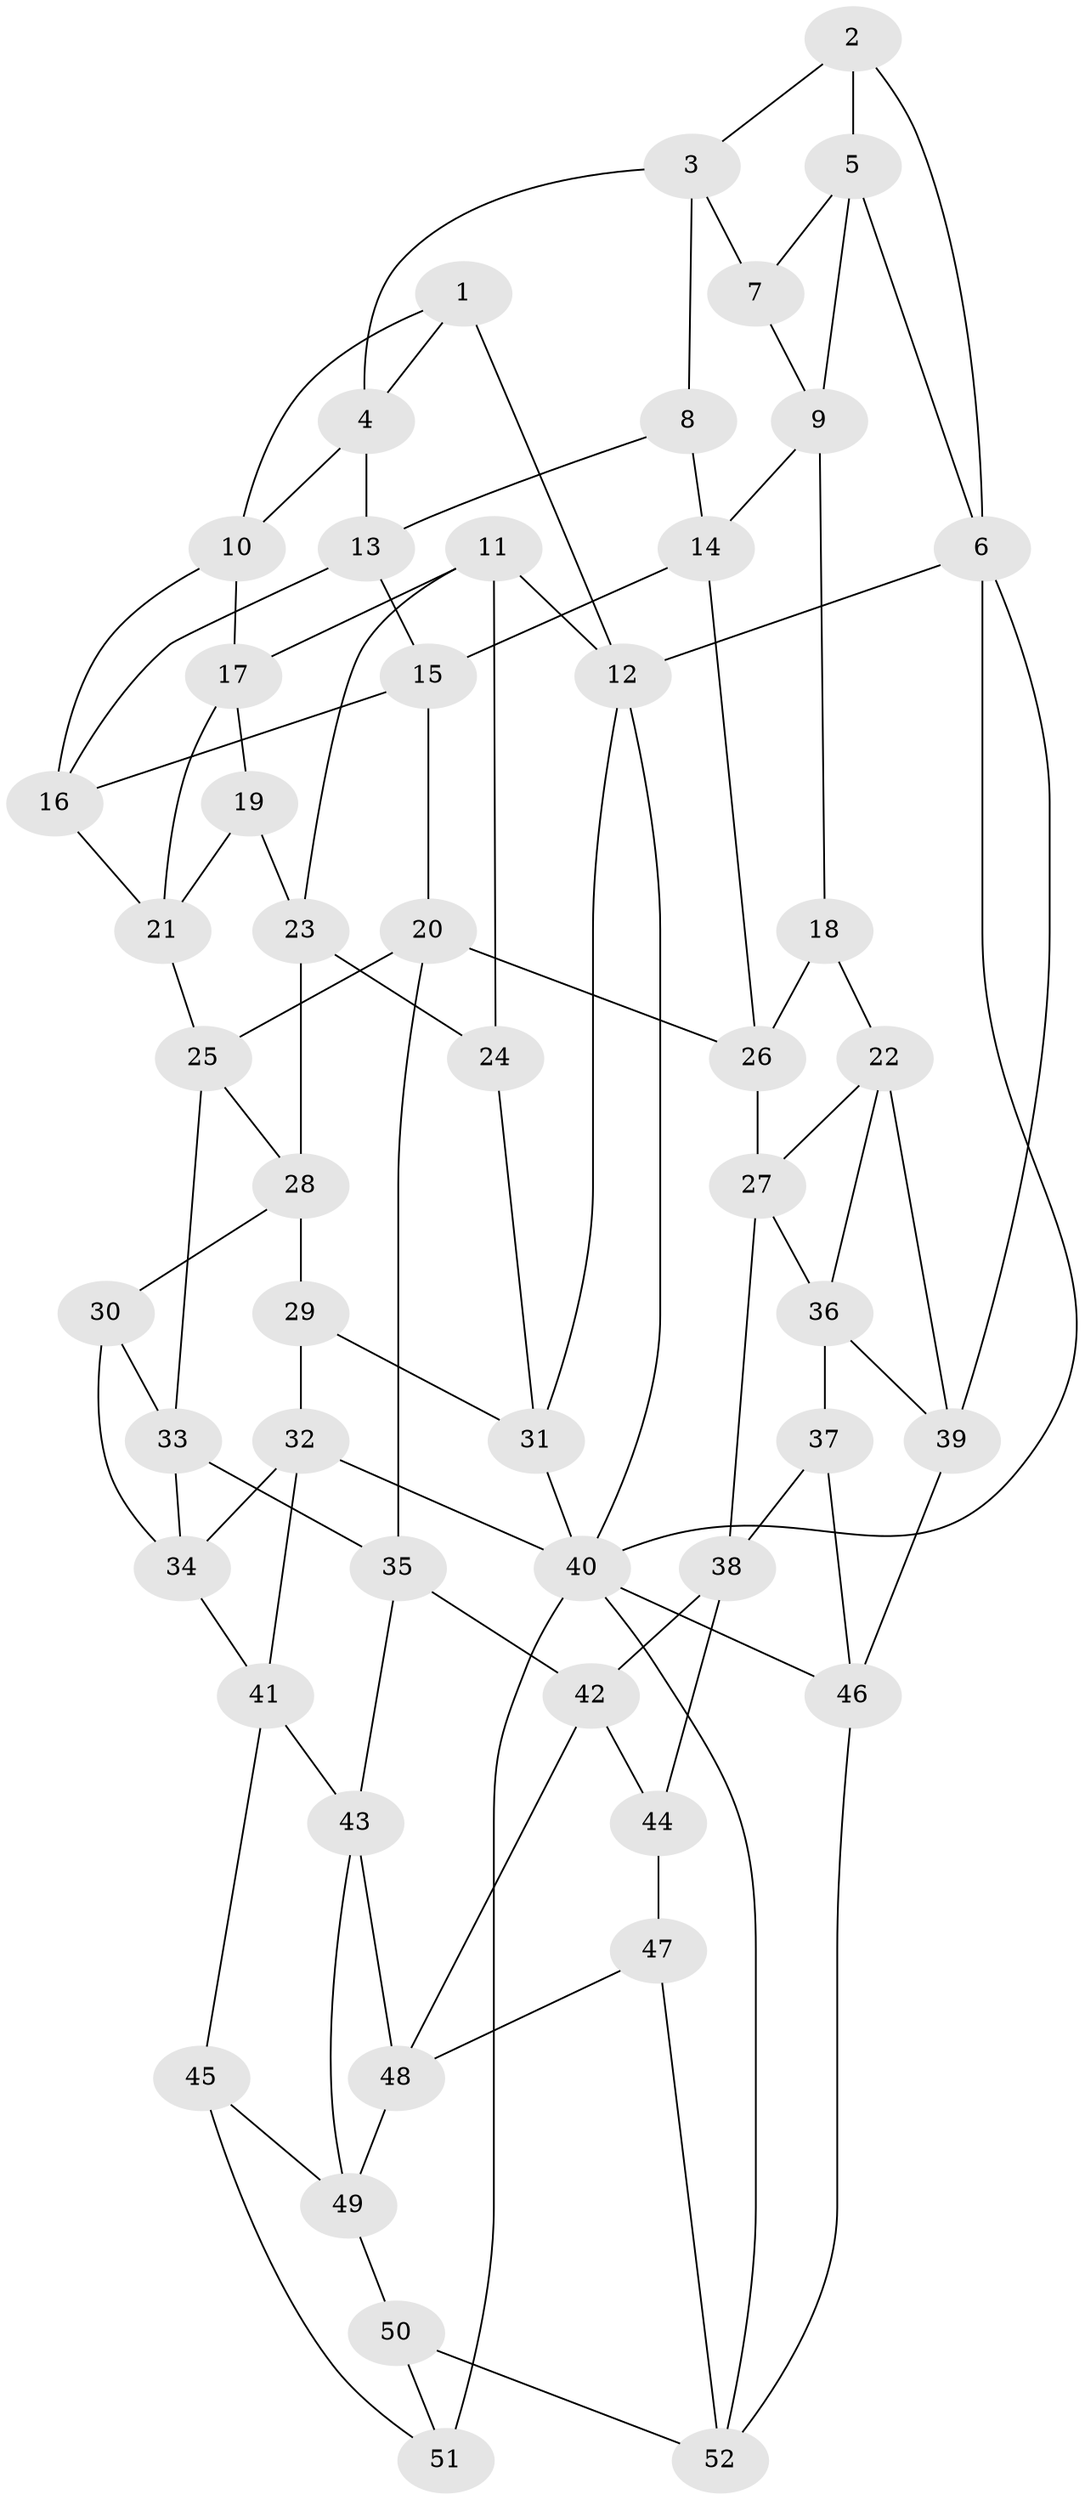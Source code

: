 // original degree distribution, {3: 0.028846153846153848, 6: 0.21153846153846154, 5: 0.5480769230769231, 4: 0.21153846153846154}
// Generated by graph-tools (version 1.1) at 2025/51/03/09/25 03:51:04]
// undirected, 52 vertices, 99 edges
graph export_dot {
graph [start="1"]
  node [color=gray90,style=filled];
  1;
  2;
  3;
  4;
  5;
  6;
  7;
  8;
  9;
  10;
  11;
  12;
  13;
  14;
  15;
  16;
  17;
  18;
  19;
  20;
  21;
  22;
  23;
  24;
  25;
  26;
  27;
  28;
  29;
  30;
  31;
  32;
  33;
  34;
  35;
  36;
  37;
  38;
  39;
  40;
  41;
  42;
  43;
  44;
  45;
  46;
  47;
  48;
  49;
  50;
  51;
  52;
  1 -- 4 [weight=1.0];
  1 -- 10 [weight=1.0];
  1 -- 12 [weight=1.0];
  2 -- 3 [weight=1.0];
  2 -- 5 [weight=1.0];
  2 -- 6 [weight=1.0];
  3 -- 4 [weight=1.0];
  3 -- 7 [weight=1.0];
  3 -- 8 [weight=1.0];
  4 -- 10 [weight=1.0];
  4 -- 13 [weight=1.0];
  5 -- 6 [weight=1.0];
  5 -- 7 [weight=1.0];
  5 -- 9 [weight=1.0];
  6 -- 12 [weight=1.0];
  6 -- 39 [weight=1.0];
  6 -- 40 [weight=1.0];
  7 -- 9 [weight=1.0];
  8 -- 13 [weight=1.0];
  8 -- 14 [weight=1.0];
  9 -- 14 [weight=1.0];
  9 -- 18 [weight=1.0];
  10 -- 16 [weight=1.0];
  10 -- 17 [weight=1.0];
  11 -- 12 [weight=1.0];
  11 -- 17 [weight=1.0];
  11 -- 23 [weight=1.0];
  11 -- 24 [weight=1.0];
  12 -- 31 [weight=1.0];
  12 -- 40 [weight=1.0];
  13 -- 15 [weight=1.0];
  13 -- 16 [weight=1.0];
  14 -- 15 [weight=1.0];
  14 -- 26 [weight=1.0];
  15 -- 16 [weight=1.0];
  15 -- 20 [weight=1.0];
  16 -- 21 [weight=1.0];
  17 -- 19 [weight=1.0];
  17 -- 21 [weight=1.0];
  18 -- 22 [weight=1.0];
  18 -- 26 [weight=1.0];
  19 -- 21 [weight=1.0];
  19 -- 23 [weight=1.0];
  20 -- 25 [weight=1.0];
  20 -- 26 [weight=1.0];
  20 -- 35 [weight=1.0];
  21 -- 25 [weight=1.0];
  22 -- 27 [weight=1.0];
  22 -- 36 [weight=1.0];
  22 -- 39 [weight=1.0];
  23 -- 24 [weight=1.0];
  23 -- 28 [weight=1.0];
  24 -- 31 [weight=1.0];
  25 -- 28 [weight=1.0];
  25 -- 33 [weight=1.0];
  26 -- 27 [weight=1.0];
  27 -- 36 [weight=1.0];
  27 -- 38 [weight=1.0];
  28 -- 29 [weight=1.0];
  28 -- 30 [weight=1.0];
  29 -- 31 [weight=1.0];
  29 -- 32 [weight=1.0];
  30 -- 33 [weight=1.0];
  30 -- 34 [weight=1.0];
  31 -- 40 [weight=1.0];
  32 -- 34 [weight=1.0];
  32 -- 40 [weight=1.0];
  32 -- 41 [weight=1.0];
  33 -- 34 [weight=1.0];
  33 -- 35 [weight=1.0];
  34 -- 41 [weight=1.0];
  35 -- 42 [weight=1.0];
  35 -- 43 [weight=1.0];
  36 -- 37 [weight=1.0];
  36 -- 39 [weight=1.0];
  37 -- 38 [weight=1.0];
  37 -- 46 [weight=1.0];
  38 -- 42 [weight=1.0];
  38 -- 44 [weight=1.0];
  39 -- 46 [weight=1.0];
  40 -- 46 [weight=1.0];
  40 -- 51 [weight=2.0];
  40 -- 52 [weight=1.0];
  41 -- 43 [weight=1.0];
  41 -- 45 [weight=1.0];
  42 -- 44 [weight=1.0];
  42 -- 48 [weight=1.0];
  43 -- 48 [weight=1.0];
  43 -- 49 [weight=1.0];
  44 -- 47 [weight=1.0];
  45 -- 49 [weight=1.0];
  45 -- 51 [weight=1.0];
  46 -- 52 [weight=1.0];
  47 -- 48 [weight=1.0];
  47 -- 52 [weight=1.0];
  48 -- 49 [weight=1.0];
  49 -- 50 [weight=1.0];
  50 -- 51 [weight=1.0];
  50 -- 52 [weight=1.0];
}
